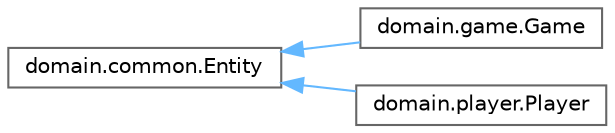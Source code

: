 digraph "Gráfico de jerarquía de clases"
{
 // LATEX_PDF_SIZE
  bgcolor="transparent";
  edge [fontname=Helvetica,fontsize=10,labelfontname=Helvetica,labelfontsize=10];
  node [fontname=Helvetica,fontsize=10,shape=box,height=0.2,width=0.4];
  rankdir="LR";
  Node0 [id="Node000000",label="domain.common.Entity",height=0.2,width=0.4,color="grey40", fillcolor="white", style="filled",URL="$classdomain_1_1common_1_1_entity.html",tooltip="Clase abstracta base para todas las entidades del dominio."];
  Node0 -> Node1 [id="edge11_Node000000_Node000001",dir="back",color="steelblue1",style="solid",tooltip=" "];
  Node1 [id="Node000001",label="domain.game.Game",height=0.2,width=0.4,color="grey40", fillcolor="white", style="filled",URL="$classdomain_1_1game_1_1_game.html",tooltip="Representa una partida del juego, gestionando jugadores, cartas y reglas."];
  Node0 -> Node2 [id="edge12_Node000000_Node000002",dir="back",color="steelblue1",style="solid",tooltip=" "];
  Node2 [id="Node000002",label="domain.player.Player",height=0.2,width=0.4,color="grey40", fillcolor="white", style="filled",URL="$classdomain_1_1player_1_1_player.html",tooltip=" "];
}
